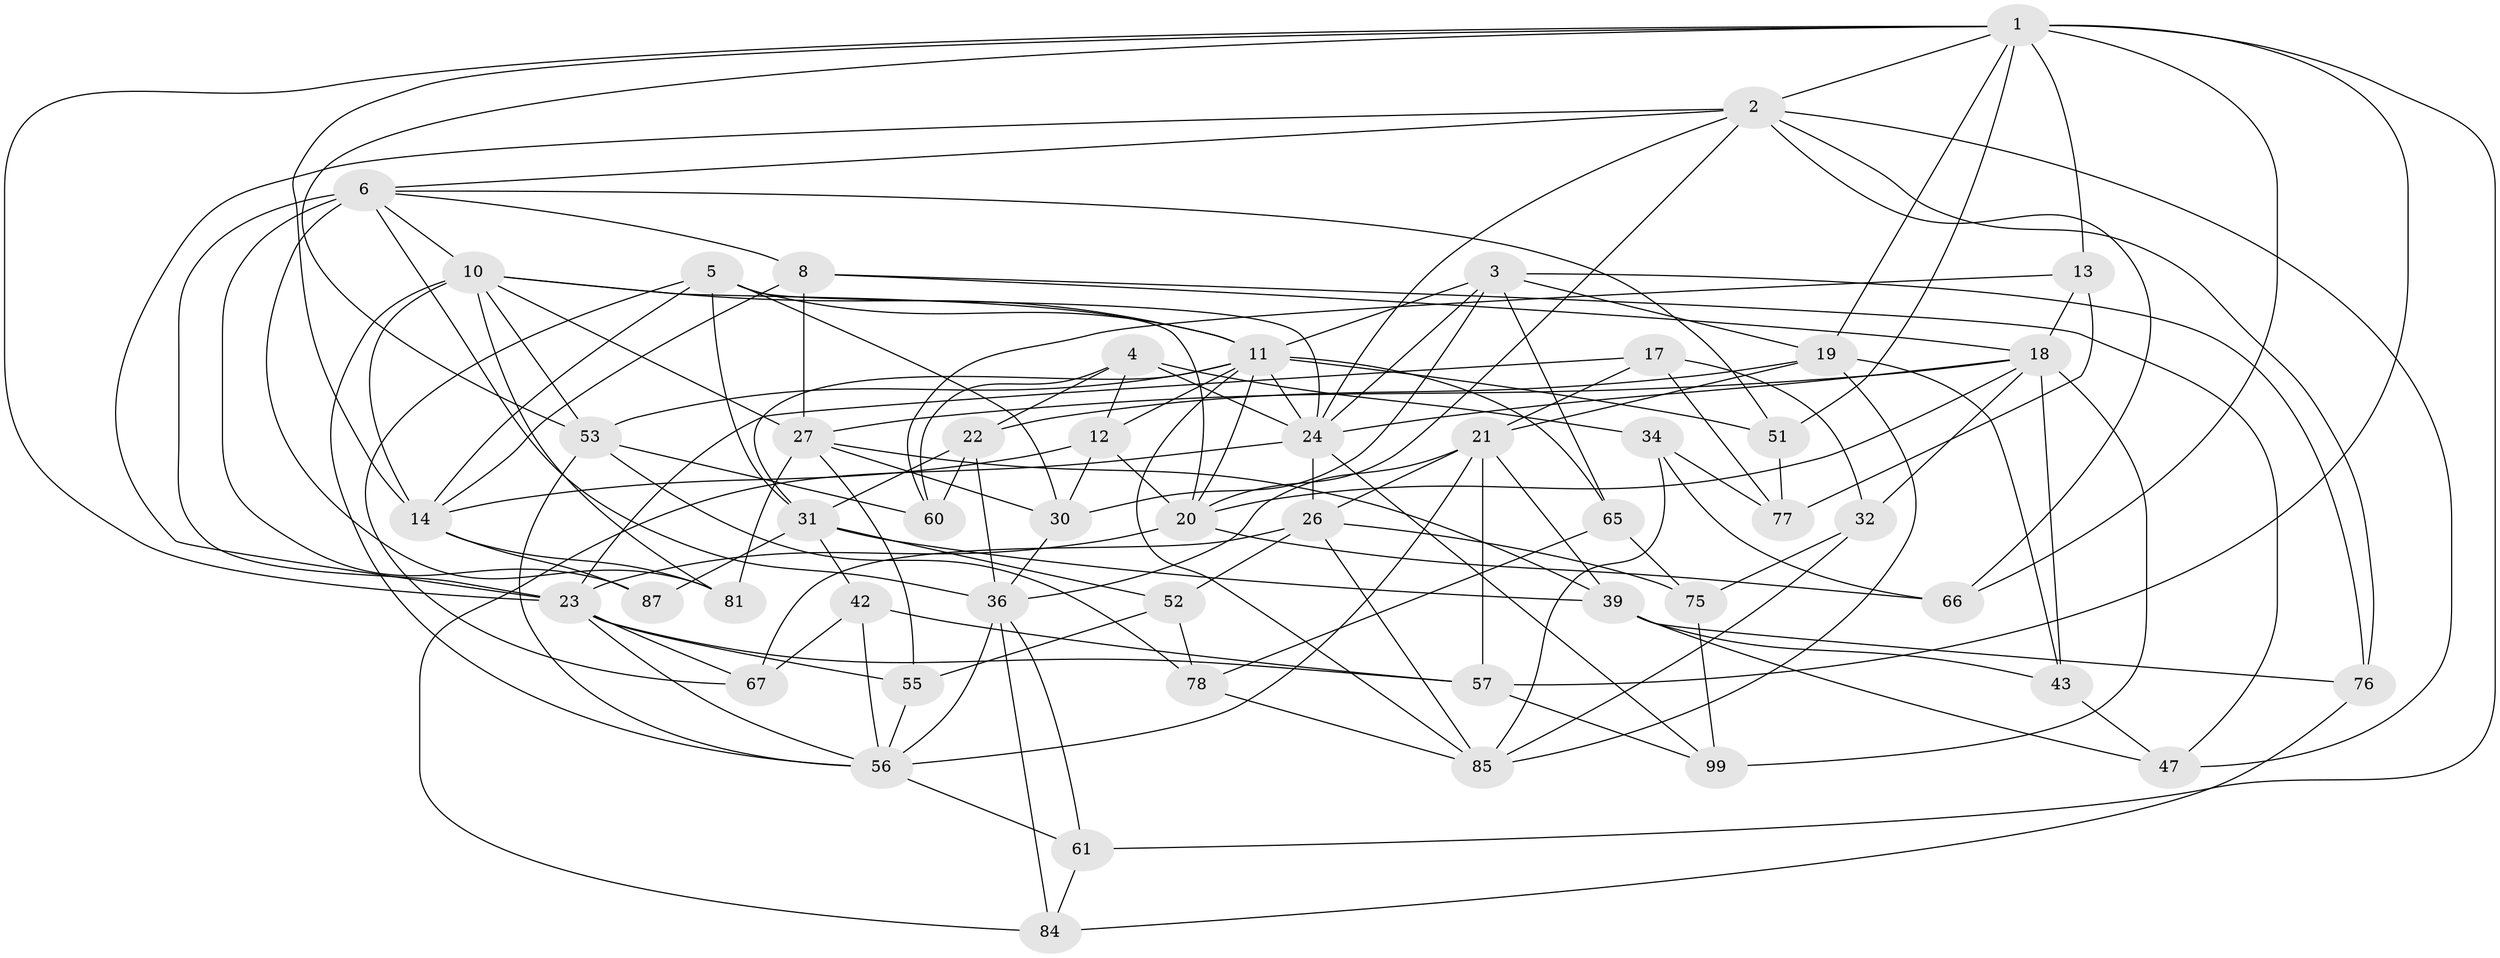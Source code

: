 // original degree distribution, {4: 1.0}
// Generated by graph-tools (version 1.1) at 2025/20/03/04/25 18:20:38]
// undirected, 51 vertices, 142 edges
graph export_dot {
graph [start="1"]
  node [color=gray90,style=filled];
  1 [super="+7+46"];
  2 [super="+15+16"];
  3 [super="+96"];
  4 [super="+89"];
  5 [super="+9"];
  6 [super="+48+94+93"];
  8 [super="+25"];
  10 [super="+71+88+97"];
  11 [super="+74+35"];
  12 [super="+79"];
  13;
  14 [super="+49+70"];
  17;
  18 [super="+33+62"];
  19 [super="+64"];
  20 [super="+38"];
  21 [super="+54"];
  22 [super="+45"];
  23 [super="+44"];
  24 [super="+28+29"];
  26 [super="+100"];
  27 [super="+73+101"];
  30 [super="+41"];
  31 [super="+92+68"];
  32;
  34;
  36 [super="+50+63"];
  39 [super="+72"];
  42;
  43;
  47;
  51;
  52;
  53 [super="+98"];
  55;
  56 [super="+59"];
  57 [super="+91"];
  60;
  61;
  65;
  66;
  67;
  75;
  76;
  77;
  78;
  81;
  84;
  85 [super="+95"];
  87;
  99;
  1 -- 57;
  1 -- 19;
  1 -- 51;
  1 -- 61;
  1 -- 14;
  1 -- 66;
  1 -- 53;
  1 -- 13;
  1 -- 2;
  1 -- 23;
  2 -- 76;
  2 -- 24;
  2 -- 6;
  2 -- 66;
  2 -- 47;
  2 -- 23;
  2 -- 20;
  3 -- 65;
  3 -- 76;
  3 -- 30;
  3 -- 19;
  3 -- 11;
  3 -- 24;
  4 -- 12 [weight=2];
  4 -- 60;
  4 -- 24;
  4 -- 34;
  4 -- 22;
  5 -- 67;
  5 -- 14 [weight=2];
  5 -- 11;
  5 -- 24;
  5 -- 30 [weight=2];
  5 -- 31;
  6 -- 36;
  6 -- 8;
  6 -- 81;
  6 -- 87 [weight=2];
  6 -- 23;
  6 -- 10 [weight=2];
  6 -- 51;
  8 -- 47;
  8 -- 27 [weight=2];
  8 -- 18;
  8 -- 14;
  10 -- 11;
  10 -- 20 [weight=2];
  10 -- 53;
  10 -- 81;
  10 -- 27;
  10 -- 56;
  10 -- 14;
  11 -- 51;
  11 -- 24 [weight=2];
  11 -- 65;
  11 -- 12;
  11 -- 53;
  11 -- 85;
  11 -- 31;
  11 -- 20;
  12 -- 14;
  12 -- 30;
  12 -- 20;
  13 -- 60;
  13 -- 77;
  13 -- 18;
  14 -- 87;
  14 -- 81;
  17 -- 32;
  17 -- 77;
  17 -- 23;
  17 -- 21;
  18 -- 20;
  18 -- 27;
  18 -- 99;
  18 -- 32;
  18 -- 43;
  18 -- 24;
  19 -- 43;
  19 -- 22;
  19 -- 21;
  19 -- 85;
  20 -- 23;
  20 -- 66;
  21 -- 36 [weight=2];
  21 -- 57;
  21 -- 39;
  21 -- 26;
  21 -- 56;
  22 -- 60;
  22 -- 31 [weight=2];
  22 -- 36;
  23 -- 57 [weight=2];
  23 -- 67;
  23 -- 55;
  23 -- 56;
  24 -- 26;
  24 -- 99;
  24 -- 84;
  26 -- 75;
  26 -- 67;
  26 -- 52;
  26 -- 85;
  27 -- 81;
  27 -- 30;
  27 -- 55;
  27 -- 39;
  30 -- 36;
  31 -- 42;
  31 -- 52;
  31 -- 87;
  31 -- 39;
  32 -- 75;
  32 -- 85;
  34 -- 77;
  34 -- 66;
  34 -- 85;
  36 -- 61;
  36 -- 84;
  36 -- 56;
  39 -- 47;
  39 -- 76;
  39 -- 43;
  42 -- 67;
  42 -- 57;
  42 -- 56;
  43 -- 47;
  51 -- 77;
  52 -- 55;
  52 -- 78;
  53 -- 60;
  53 -- 56;
  53 -- 78;
  55 -- 56;
  56 -- 61;
  57 -- 99;
  61 -- 84;
  65 -- 78;
  65 -- 75;
  75 -- 99;
  76 -- 84;
  78 -- 85;
}

